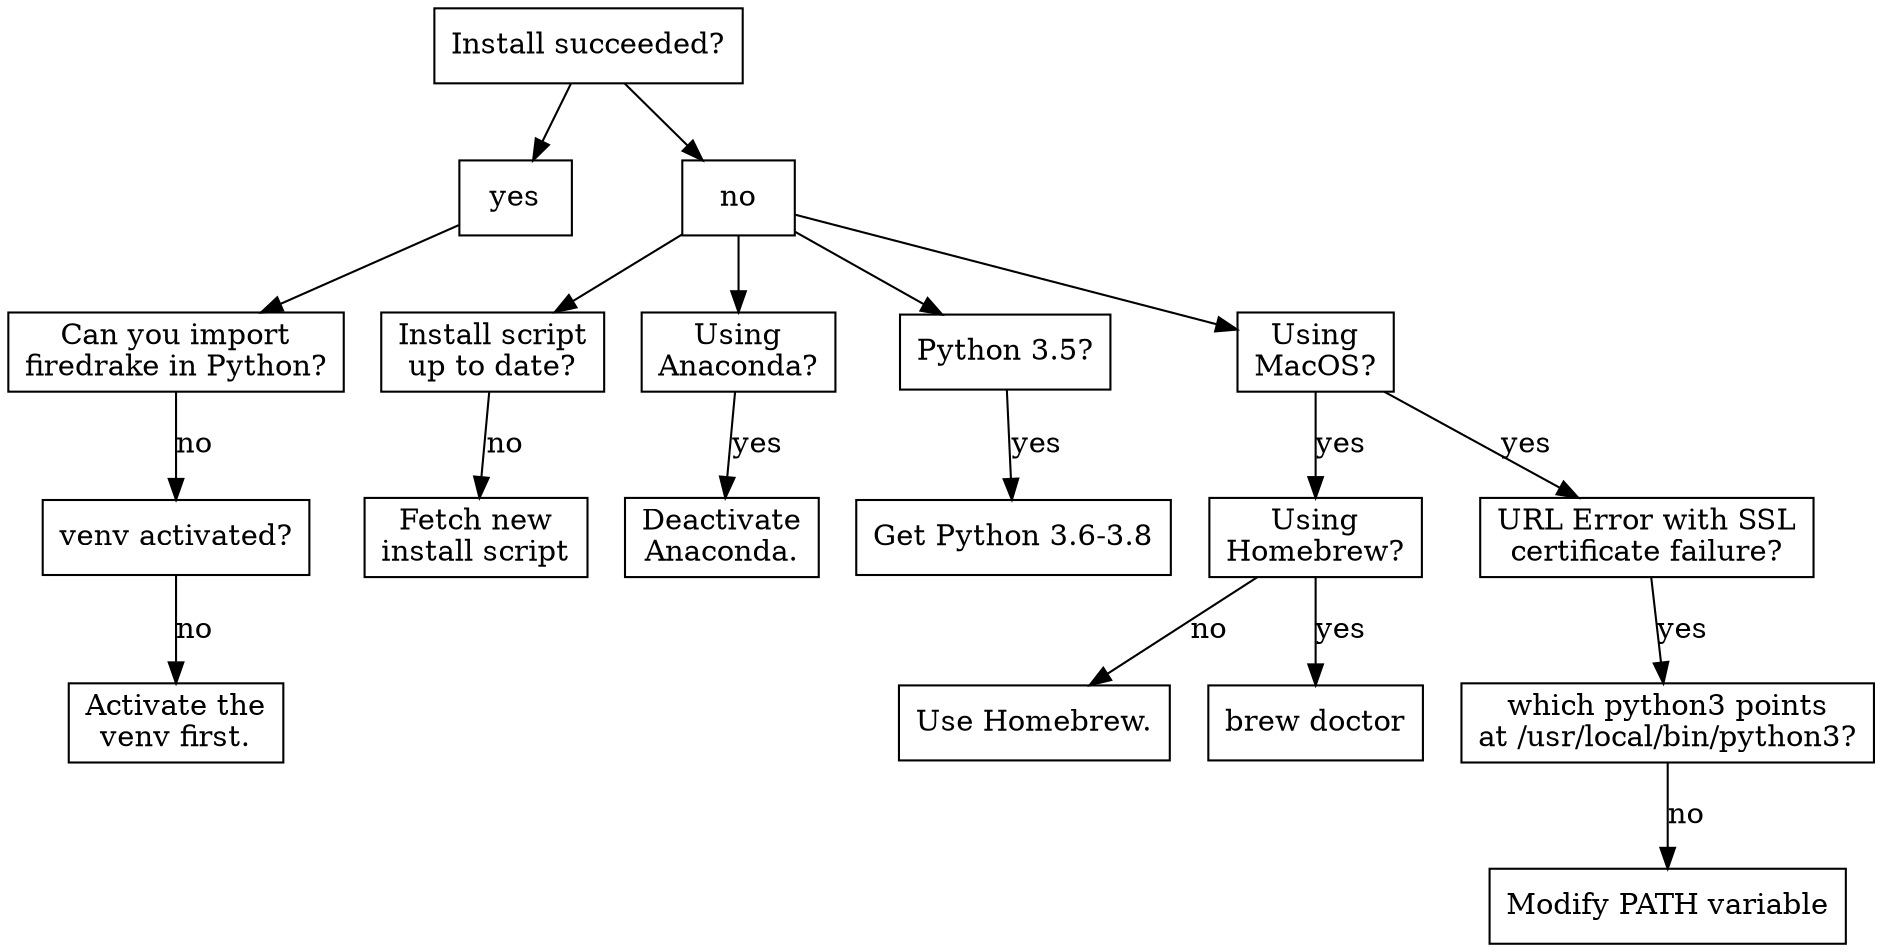 digraph triage {
    node [shape=rect];

    can_install [label="Install succeeded?"];
    install_succeeded [label="yes"];
    install_failed [label="no"];
    can_import [label="Can you import\nfiredrake in Python?"];
    venv_activated [label="venv activated?"];
    install_script_up_to_date [label="Install script\nup to date?"];
    using_anaconda [label="Using\nAnaconda?"];
    python_version [label="Python 3.5?"];
    using_macos [label="Using\nMacOS?"];
    using_homebrew [label="Using\nHomebrew?"];
    url_error [label="URL Error with SSL\ncertificate failure?"];
    which_python [label="which python3 points\nat /usr/local/bin/python3?"];

    activate_venv [label="Activate the\nvenv first."];
    uninstall_anaconda [label="Deactivate\nAnaconda."];
    update_python [label="Get Python 3.6-3.8"];
    update_install_script [label="Fetch new\ninstall script"];
    get_homebrew [label="Use Homebrew."];
    brew_doctor [label="brew doctor"];
    change_path [label="Modify PATH variable"];

    can_install -> install_succeeded;
    install_succeeded -> can_import;
    can_import -> venv_activated [label="no"];
    venv_activated -> activate_venv [label="no"];

    can_install -> install_failed;
    install_failed -> {install_script_up_to_date, using_anaconda, python_version, using_macos};
    install_script_up_to_date -> update_install_script [label="no"];
    python_version -> update_python [label="yes"];
    using_anaconda -> uninstall_anaconda [label="yes"];
    using_macos -> using_homebrew [label="yes"];
    using_homebrew -> get_homebrew [label="no"];
    using_homebrew -> brew_doctor [label="yes"];
    using_macos -> url_error [label="yes"];
    url_error -> which_python [label="yes"];
    which_python -> change_path [label="no"];
}
